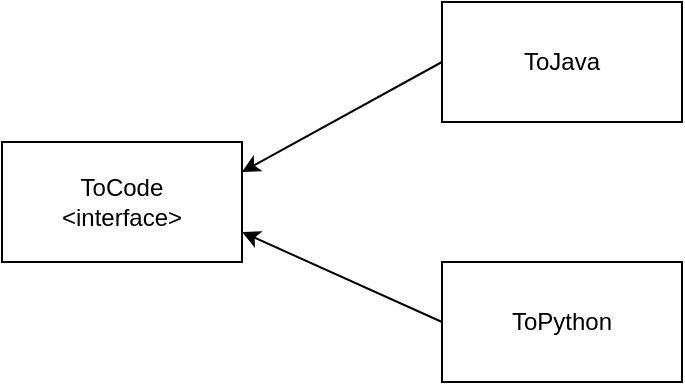 <mxfile version="12.3.9" pages="1"><diagram id="a3amV8sVZWnodPZqNoU5" name="Page-1"><mxGraphModel dx="854" dy="508" grid="1" gridSize="10" guides="1" tooltips="1" connect="1" arrows="1" fold="1" page="1" pageScale="1" pageWidth="850" pageHeight="1100" math="0" shadow="0"><root><mxCell id="0"/><mxCell id="1" parent="0"/><mxCell id="9Il1T5Ib_9LyQskxbLK_-4" value="&lt;div&gt;ToCode &lt;br&gt;&lt;/div&gt;&lt;div&gt;&amp;lt;interface&amp;gt;&lt;/div&gt;" style="rounded=0;whiteSpace=wrap;html=1;" parent="1" vertex="1"><mxGeometry x="170" y="170" width="120" height="60" as="geometry"/></mxCell><mxCell id="h-Bty_1QMA9Gpv-o01v_-2" value="ToJava" style="rounded=0;whiteSpace=wrap;html=1;" vertex="1" parent="1"><mxGeometry x="390" y="100" width="120" height="60" as="geometry"/></mxCell><mxCell id="h-Bty_1QMA9Gpv-o01v_-3" value="ToPython" style="rounded=0;whiteSpace=wrap;html=1;" vertex="1" parent="1"><mxGeometry x="390" y="230" width="120" height="60" as="geometry"/></mxCell><mxCell id="h-Bty_1QMA9Gpv-o01v_-4" value="" style="endArrow=classic;html=1;entryX=1;entryY=0.25;entryDx=0;entryDy=0;exitX=0;exitY=0.5;exitDx=0;exitDy=0;" edge="1" parent="1" source="h-Bty_1QMA9Gpv-o01v_-2" target="9Il1T5Ib_9LyQskxbLK_-4"><mxGeometry width="50" height="50" relative="1" as="geometry"><mxPoint x="170" y="360" as="sourcePoint"/><mxPoint x="220" y="310" as="targetPoint"/></mxGeometry></mxCell><mxCell id="h-Bty_1QMA9Gpv-o01v_-6" value="" style="endArrow=classic;html=1;entryX=1;entryY=0.75;entryDx=0;entryDy=0;exitX=0;exitY=0.5;exitDx=0;exitDy=0;" edge="1" parent="1" source="h-Bty_1QMA9Gpv-o01v_-3" target="9Il1T5Ib_9LyQskxbLK_-4"><mxGeometry width="50" height="50" relative="1" as="geometry"><mxPoint x="170" y="360" as="sourcePoint"/><mxPoint x="220" y="310" as="targetPoint"/></mxGeometry></mxCell></root></mxGraphModel></diagram></mxfile>